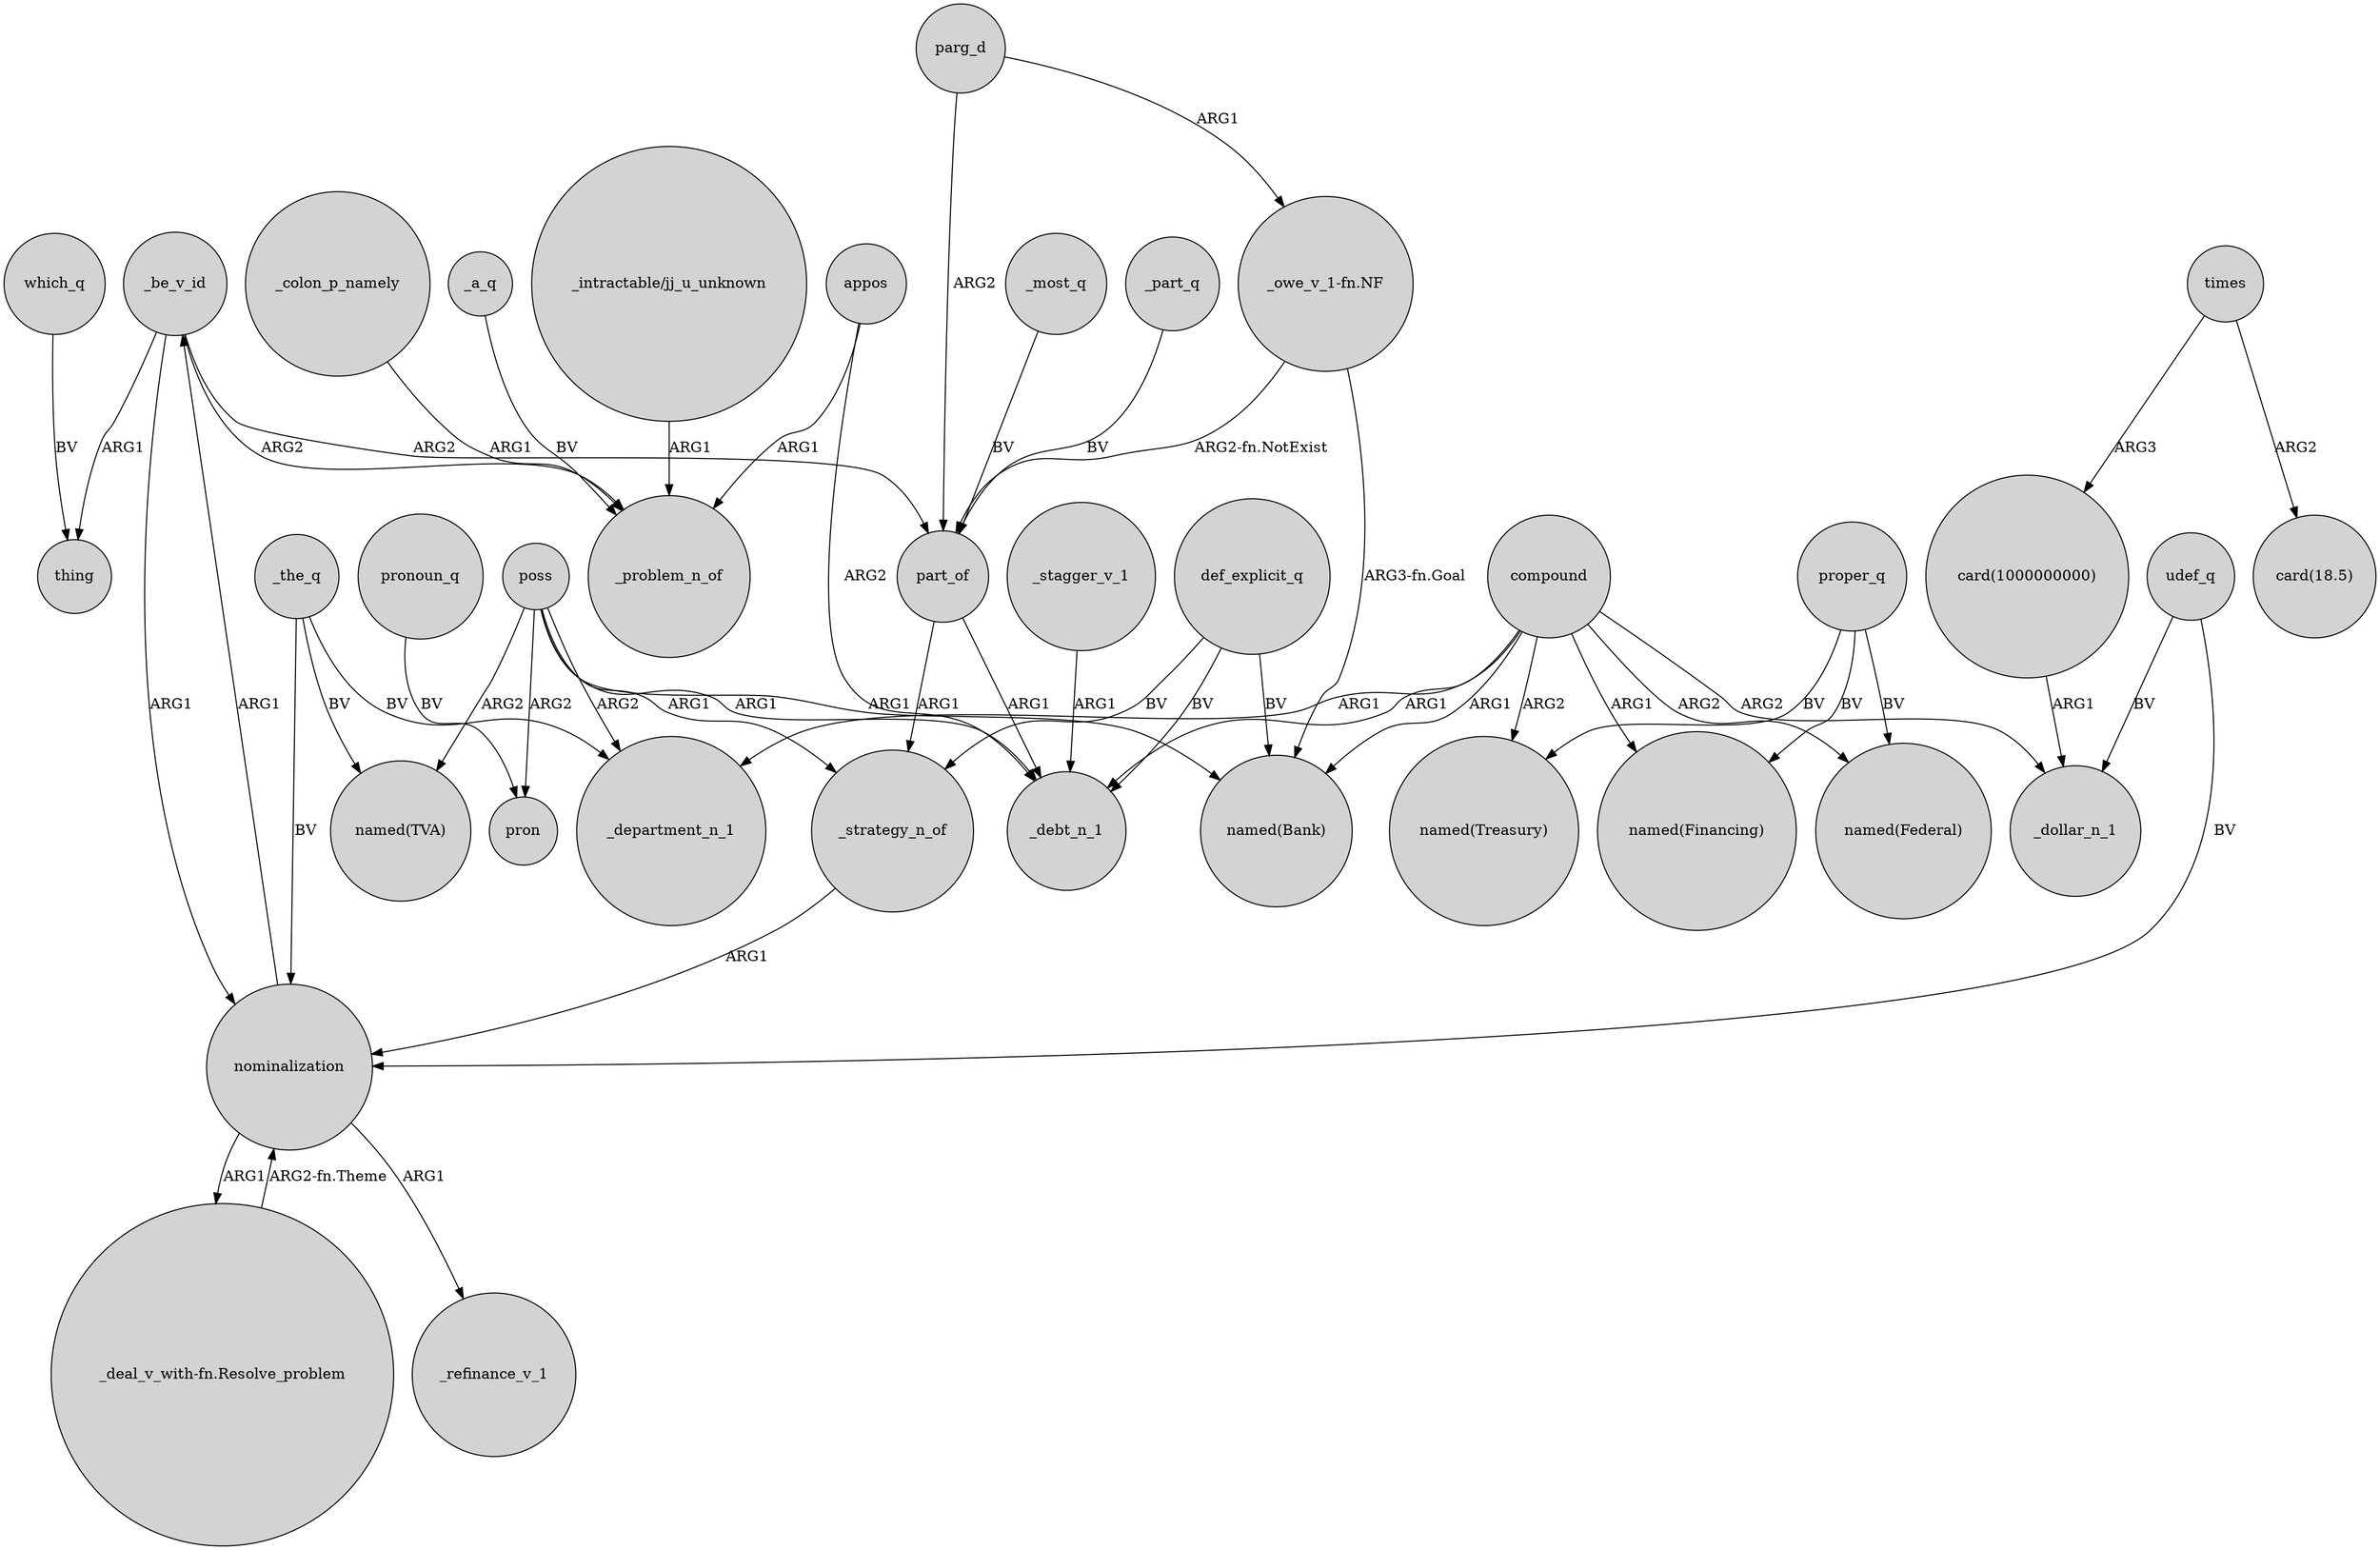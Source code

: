 digraph {
	node [shape=circle style=filled]
	"_intractable/jj_u_unknown" -> _problem_n_of [label=ARG1]
	compound -> "named(Treasury)" [label=ARG2]
	compound -> _debt_n_1 [label=ARG1]
	poss -> pron [label=ARG2]
	poss -> _strategy_n_of [label=ARG1]
	compound -> "named(Financing)" [label=ARG1]
	_be_v_id -> nominalization [label=ARG1]
	nominalization -> "_deal_v_with-fn.Resolve_problem" [label=ARG1]
	compound -> _department_n_1 [label=ARG1]
	appos -> _problem_n_of [label=ARG1]
	_the_q -> _department_n_1 [label=BV]
	_part_q -> part_of [label=BV]
	_stagger_v_1 -> _debt_n_1 [label=ARG1]
	"_owe_v_1-fn.NF" -> "named(Bank)" [label="ARG3-fn.Goal"]
	times -> "card(1000000000)" [label=ARG3]
	"_deal_v_with-fn.Resolve_problem" -> nominalization [label="ARG2-fn.Theme"]
	part_of -> _debt_n_1 [label=ARG1]
	poss -> "named(TVA)" [label=ARG2]
	def_explicit_q -> _debt_n_1 [label=BV]
	pronoun_q -> pron [label=BV]
	parg_d -> "_owe_v_1-fn.NF" [label=ARG1]
	times -> "card(18.5)" [label=ARG2]
	appos -> _debt_n_1 [label=ARG2]
	nominalization -> _be_v_id [label=ARG1]
	_be_v_id -> thing [label=ARG1]
	proper_q -> "named(Financing)" [label=BV]
	"_owe_v_1-fn.NF" -> part_of [label="ARG2-fn.NotExist"]
	_be_v_id -> _problem_n_of [label=ARG2]
	udef_q -> nominalization [label=BV]
	proper_q -> "named(Treasury)" [label=BV]
	proper_q -> "named(Federal)" [label=BV]
	part_of -> _strategy_n_of [label=ARG1]
	_most_q -> part_of [label=BV]
	def_explicit_q -> "named(Bank)" [label=BV]
	compound -> "named(Bank)" [label=ARG1]
	poss -> "named(Bank)" [label=ARG1]
	def_explicit_q -> _strategy_n_of [label=BV]
	poss -> _debt_n_1 [label=ARG1]
	_colon_p_namely -> _problem_n_of [label=ARG1]
	parg_d -> part_of [label=ARG2]
	nominalization -> _refinance_v_1 [label=ARG1]
	poss -> _department_n_1 [label=ARG2]
	"card(1000000000)" -> _dollar_n_1 [label=ARG1]
	_be_v_id -> part_of [label=ARG2]
	compound -> _dollar_n_1 [label=ARG2]
	_the_q -> "named(TVA)" [label=BV]
	compound -> "named(Federal)" [label=ARG2]
	_strategy_n_of -> nominalization [label=ARG1]
	udef_q -> _dollar_n_1 [label=BV]
	_the_q -> nominalization [label=BV]
	which_q -> thing [label=BV]
	_a_q -> _problem_n_of [label=BV]
}
